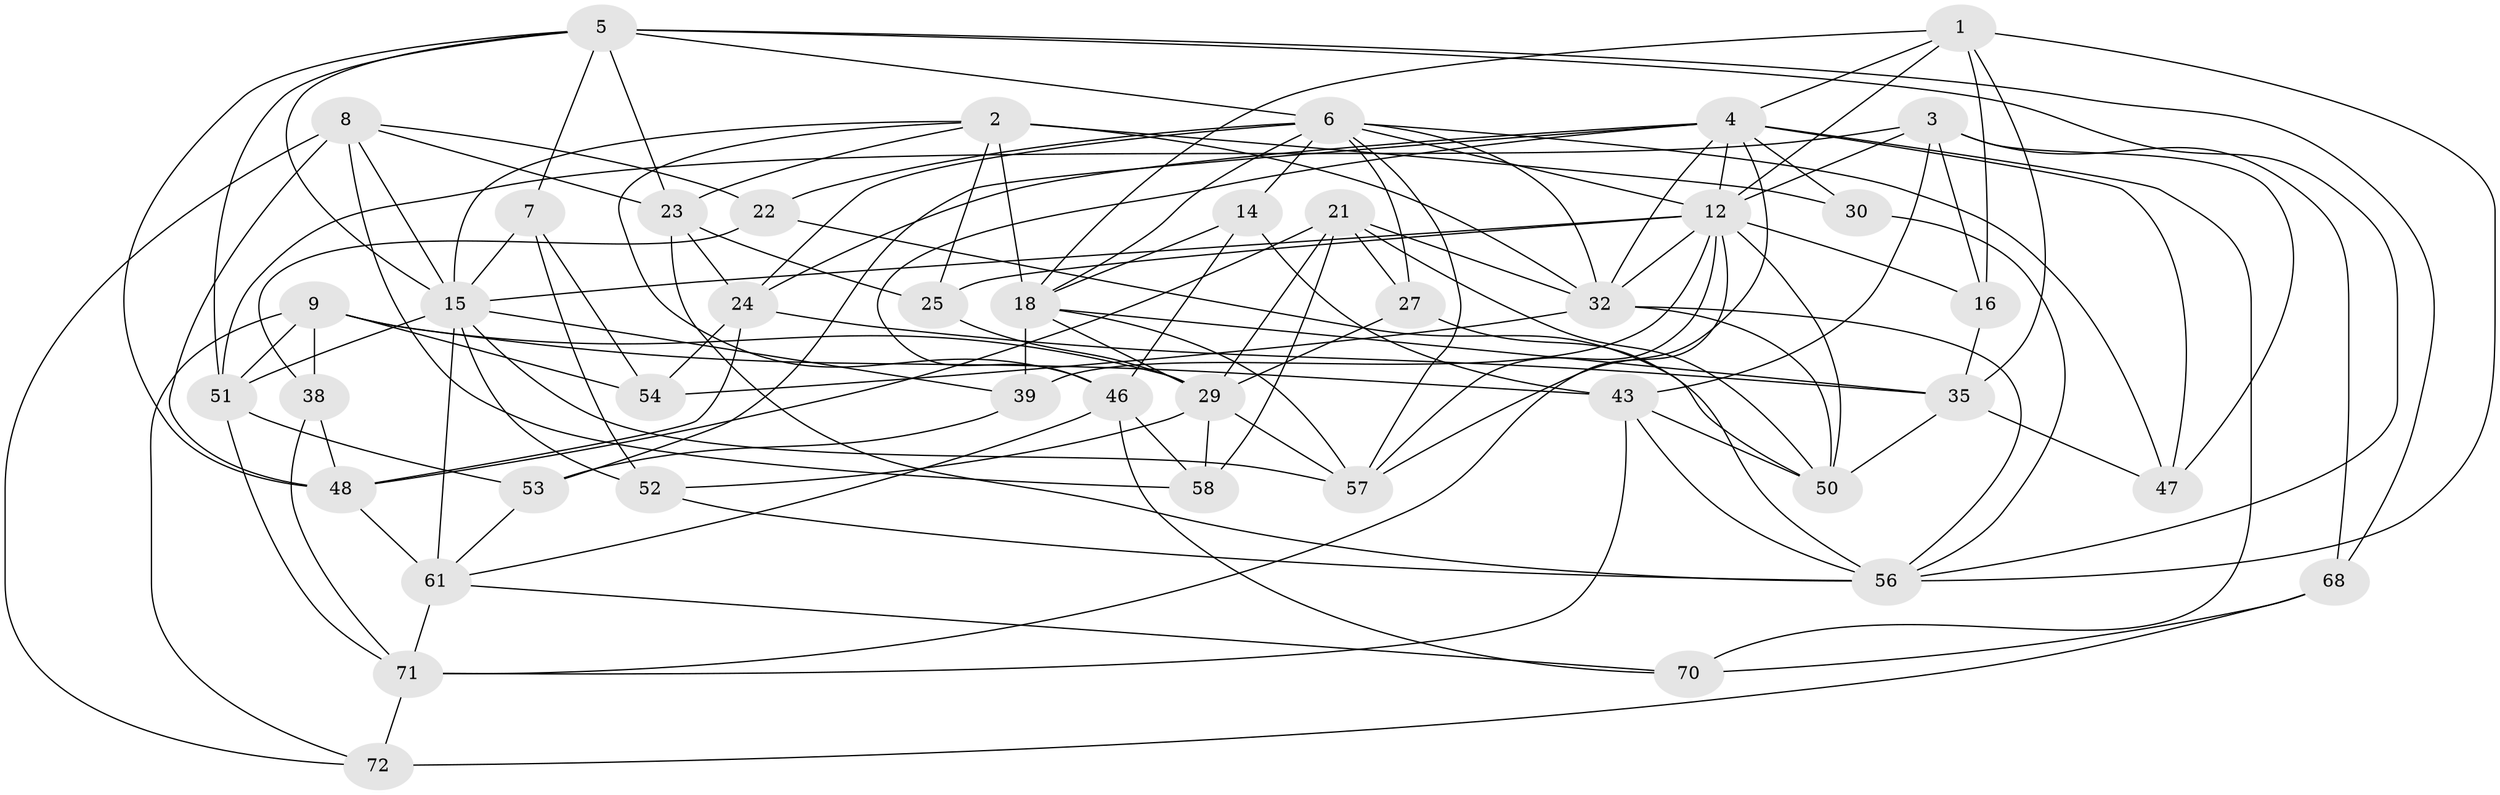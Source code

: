 // original degree distribution, {4: 1.0}
// Generated by graph-tools (version 1.1) at 2025/16/03/09/25 04:16:20]
// undirected, 43 vertices, 126 edges
graph export_dot {
graph [start="1"]
  node [color=gray90,style=filled];
  1 [super="+59"];
  2 [super="+81+78"];
  3 [super="+84"];
  4 [super="+13+10"];
  5 [super="+44+11"];
  6 [super="+64+31"];
  7;
  8 [super="+26"];
  9 [super="+33"];
  12 [super="+19+75+17"];
  14;
  15 [super="+45+55"];
  16;
  18 [super="+28"];
  21 [super="+74"];
  22;
  23 [super="+67"];
  24 [super="+36"];
  25;
  27;
  29 [super="+40+34"];
  30;
  32 [super="+42+87+37"];
  35 [super="+41"];
  38;
  39;
  43 [super="+73"];
  46 [super="+49"];
  47;
  48 [super="+76"];
  50 [super="+82"];
  51 [super="+85"];
  52;
  53;
  54;
  56 [super="+63+83"];
  57 [super="+86"];
  58;
  61 [super="+62"];
  68;
  70;
  71 [super="+77"];
  72;
  1 -- 16;
  1 -- 35;
  1 -- 18;
  1 -- 56;
  1 -- 4;
  1 -- 12;
  2 -- 30;
  2 -- 32 [weight=2];
  2 -- 25;
  2 -- 15;
  2 -- 18;
  2 -- 46;
  2 -- 23;
  3 -- 68;
  3 -- 43;
  3 -- 16;
  3 -- 12;
  3 -- 47;
  3 -- 51;
  4 -- 70;
  4 -- 30 [weight=2];
  4 -- 32 [weight=2];
  4 -- 47;
  4 -- 53;
  4 -- 24;
  4 -- 57;
  4 -- 46;
  4 -- 12;
  5 -- 68;
  5 -- 15;
  5 -- 7;
  5 -- 48;
  5 -- 51;
  5 -- 23;
  5 -- 6;
  5 -- 56;
  6 -- 14;
  6 -- 27;
  6 -- 18;
  6 -- 22;
  6 -- 24;
  6 -- 12;
  6 -- 47;
  6 -- 57;
  6 -- 32;
  7 -- 54;
  7 -- 52;
  7 -- 15;
  8 -- 22;
  8 -- 48;
  8 -- 58;
  8 -- 72;
  8 -- 15;
  8 -- 23;
  9 -- 43;
  9 -- 54;
  9 -- 72;
  9 -- 51;
  9 -- 29;
  9 -- 38;
  12 -- 71;
  12 -- 57;
  12 -- 39;
  12 -- 32;
  12 -- 16;
  12 -- 50;
  12 -- 25;
  12 -- 15;
  14 -- 18;
  14 -- 43;
  14 -- 46;
  15 -- 61;
  15 -- 51;
  15 -- 39;
  15 -- 52;
  15 -- 57;
  16 -- 35;
  18 -- 57;
  18 -- 35;
  18 -- 39;
  18 -- 29;
  21 -- 58;
  21 -- 32;
  21 -- 48;
  21 -- 27;
  21 -- 29;
  21 -- 50;
  22 -- 38;
  22 -- 50;
  23 -- 25;
  23 -- 24;
  23 -- 56;
  24 -- 48;
  24 -- 35;
  24 -- 54;
  25 -- 29;
  27 -- 29;
  27 -- 56;
  29 -- 52;
  29 -- 58;
  29 -- 57;
  30 -- 56;
  32 -- 56;
  32 -- 54;
  32 -- 50;
  35 -- 47;
  35 -- 50;
  38 -- 48;
  38 -- 71;
  39 -- 53;
  43 -- 56;
  43 -- 50;
  43 -- 71;
  46 -- 70;
  46 -- 58;
  46 -- 61;
  48 -- 61;
  51 -- 53;
  51 -- 71;
  52 -- 56;
  53 -- 61;
  61 -- 70;
  61 -- 71;
  68 -- 72;
  68 -- 70;
  71 -- 72;
}
